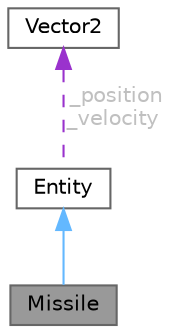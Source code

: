 digraph "Missile"
{
 // LATEX_PDF_SIZE
  bgcolor="transparent";
  edge [fontname=Helvetica,fontsize=10,labelfontname=Helvetica,labelfontsize=10];
  node [fontname=Helvetica,fontsize=10,shape=box,height=0.2,width=0.4];
  Node1 [id="Node000001",label="Missile",height=0.2,width=0.4,color="gray40", fillcolor="grey60", style="filled", fontcolor="black",tooltip="Represents a missile entity in the game."];
  Node2 -> Node1 [id="edge1_Node000001_Node000002",dir="back",color="steelblue1",style="solid",tooltip=" "];
  Node2 [id="Node000002",label="Entity",height=0.2,width=0.4,color="gray40", fillcolor="white", style="filled",URL="$classEntity.html",tooltip="Base interface for all game entities."];
  Node3 -> Node2 [id="edge2_Node000002_Node000003",dir="back",color="darkorchid3",style="dashed",tooltip=" ",label=" _position\n_velocity",fontcolor="grey" ];
  Node3 [id="Node000003",label="Vector2",height=0.2,width=0.4,color="gray40", fillcolor="white", style="filled",URL="$structVector2.html",tooltip="Simple structure representing a 2D vector."];
}
